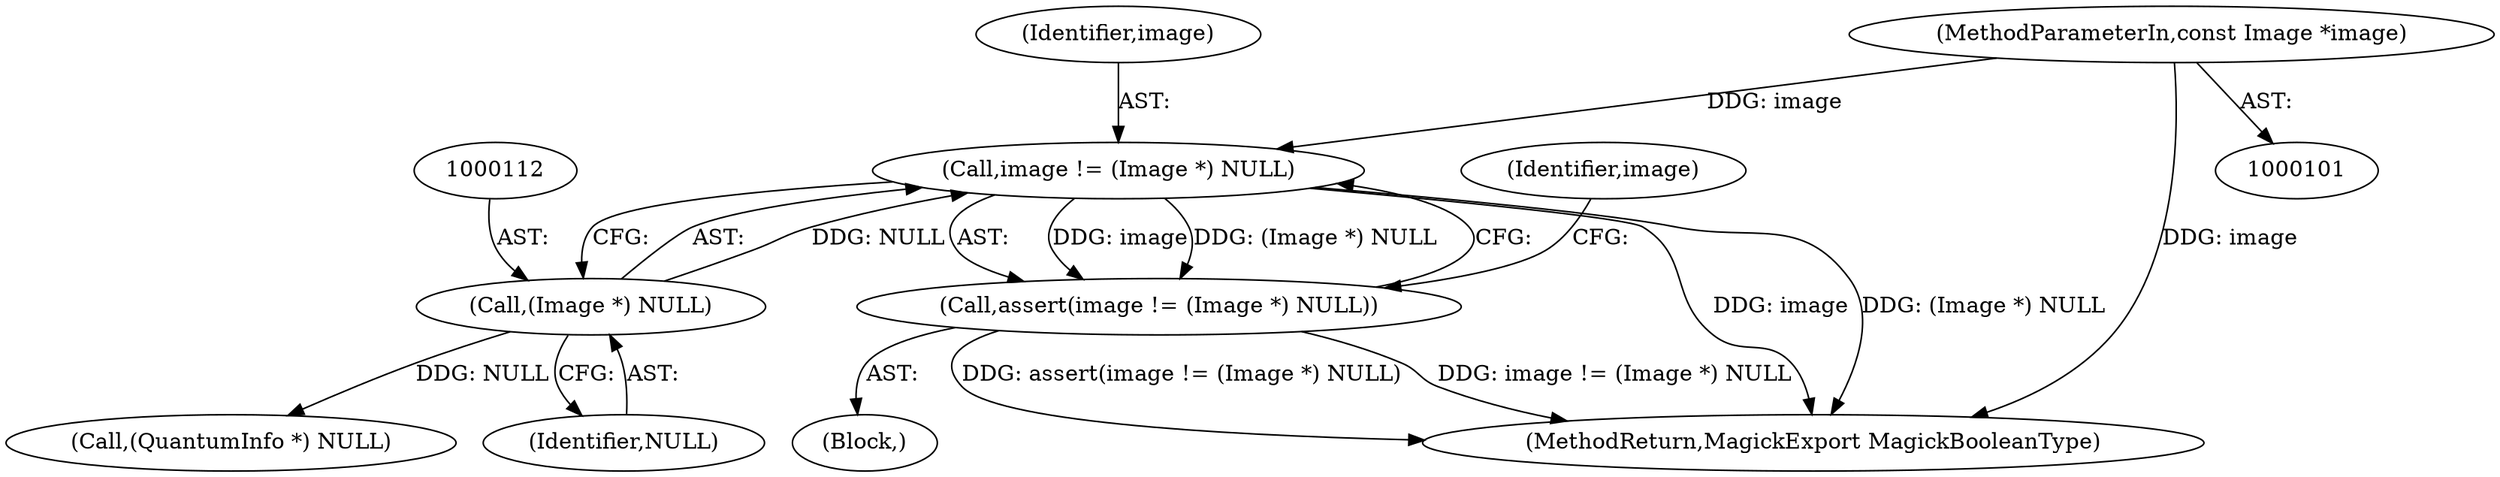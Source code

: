 digraph "0_ImageMagick_b5ed738f8060266bf4ae521f7e3ed145aa4498a3@pointer" {
"1000109" [label="(Call,image != (Image *) NULL)"];
"1000102" [label="(MethodParameterIn,const Image *image)"];
"1000111" [label="(Call,(Image *) NULL)"];
"1000108" [label="(Call,assert(image != (Image *) NULL))"];
"1000109" [label="(Call,image != (Image *) NULL)"];
"1000102" [label="(MethodParameterIn,const Image *image)"];
"1000138" [label="(Call,(QuantumInfo *) NULL)"];
"1000117" [label="(Identifier,image)"];
"1000110" [label="(Identifier,image)"];
"1000105" [label="(Block,)"];
"1000111" [label="(Call,(Image *) NULL)"];
"1000113" [label="(Identifier,NULL)"];
"1000234" [label="(MethodReturn,MagickExport MagickBooleanType)"];
"1000108" [label="(Call,assert(image != (Image *) NULL))"];
"1000109" -> "1000108"  [label="AST: "];
"1000109" -> "1000111"  [label="CFG: "];
"1000110" -> "1000109"  [label="AST: "];
"1000111" -> "1000109"  [label="AST: "];
"1000108" -> "1000109"  [label="CFG: "];
"1000109" -> "1000234"  [label="DDG: image"];
"1000109" -> "1000234"  [label="DDG: (Image *) NULL"];
"1000109" -> "1000108"  [label="DDG: image"];
"1000109" -> "1000108"  [label="DDG: (Image *) NULL"];
"1000102" -> "1000109"  [label="DDG: image"];
"1000111" -> "1000109"  [label="DDG: NULL"];
"1000102" -> "1000101"  [label="AST: "];
"1000102" -> "1000234"  [label="DDG: image"];
"1000111" -> "1000113"  [label="CFG: "];
"1000112" -> "1000111"  [label="AST: "];
"1000113" -> "1000111"  [label="AST: "];
"1000111" -> "1000138"  [label="DDG: NULL"];
"1000108" -> "1000105"  [label="AST: "];
"1000117" -> "1000108"  [label="CFG: "];
"1000108" -> "1000234"  [label="DDG: assert(image != (Image *) NULL)"];
"1000108" -> "1000234"  [label="DDG: image != (Image *) NULL"];
}
